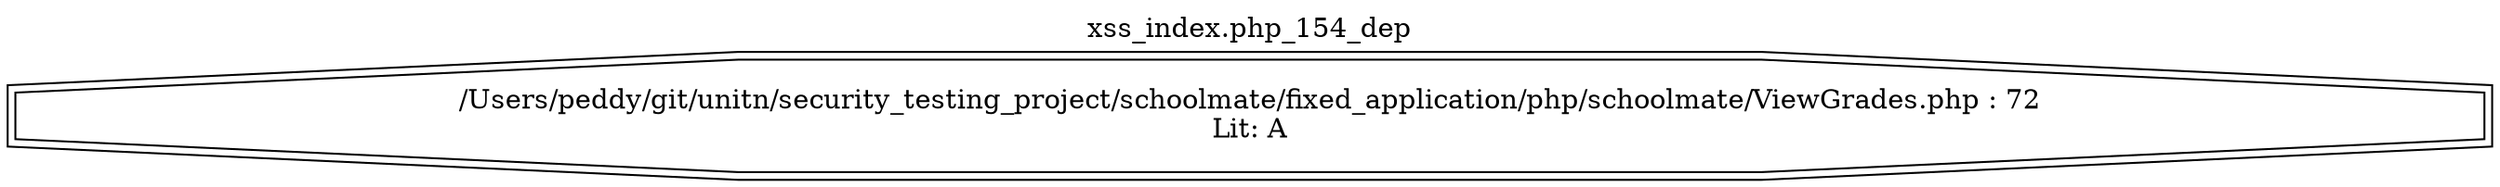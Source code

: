 digraph cfg {
  label="xss_index.php_154_dep";
  labelloc=t;
  n1 [shape=doubleoctagon, label="/Users/peddy/git/unitn/security_testing_project/schoolmate/fixed_application/php/schoolmate/ViewGrades.php : 72\nLit: A\n"];
}
